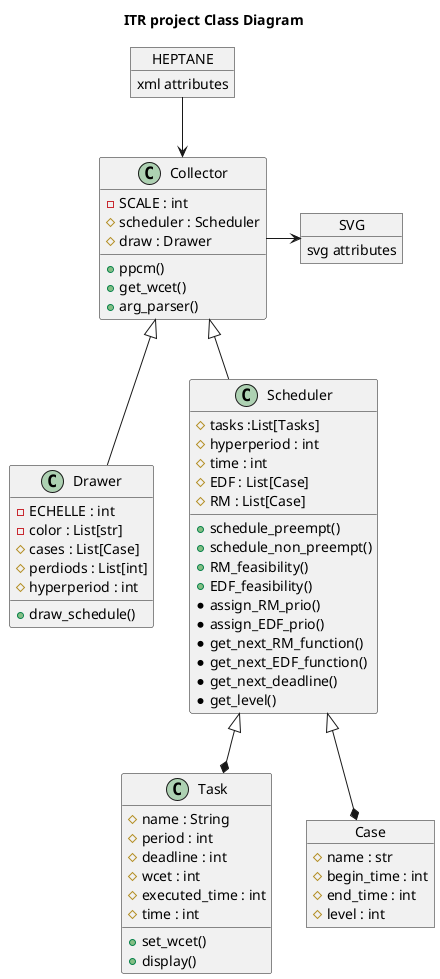 @startuml
'https://plantuml.com/class-diagram
title ITR project Class Diagram
class Collector{
-SCALE : int
#scheduler : Scheduler
#draw : Drawer
+ppcm()
+get_wcet()
+arg_parser()
}

class Task{
# name : String
#period : int
#deadline : int
#wcet : int
#executed_time : int
#time : int

+set_wcet()
+display()
}

class Drawer{
-ECHELLE : int
-color : List[str]
#cases : List[Case]
#perdiods : List[int]
#hyperperiod : int

+draw_schedule()
}

class Scheduler{
    #tasks :List[Tasks]
    #hyperperiod : int
    #time : int
    #EDF : List[Case]
    #RM : List[Case]

    +schedule_preempt()
    +schedule_non_preempt()
    +RM_feasibility()
    +EDF_feasibility()
    *assign_RM_prio()
    *assign_EDF_prio()
    *get_next_RM_function()
    *get_next_EDF_function()
    *get_next_deadline()
    *get_level()
}
object Case {
    #name : str
    #begin_time : int
    #end_time : int
    #level : int
}

object HEPTANE{
    xml attributes
}
object SVG {
    svg attributes
}
Collector <|-- Scheduler
Collector <|-- Drawer
Scheduler <|--* Task
Scheduler <|--* Case

HEPTANE --> Collector
Collector -> SVG
@enduml